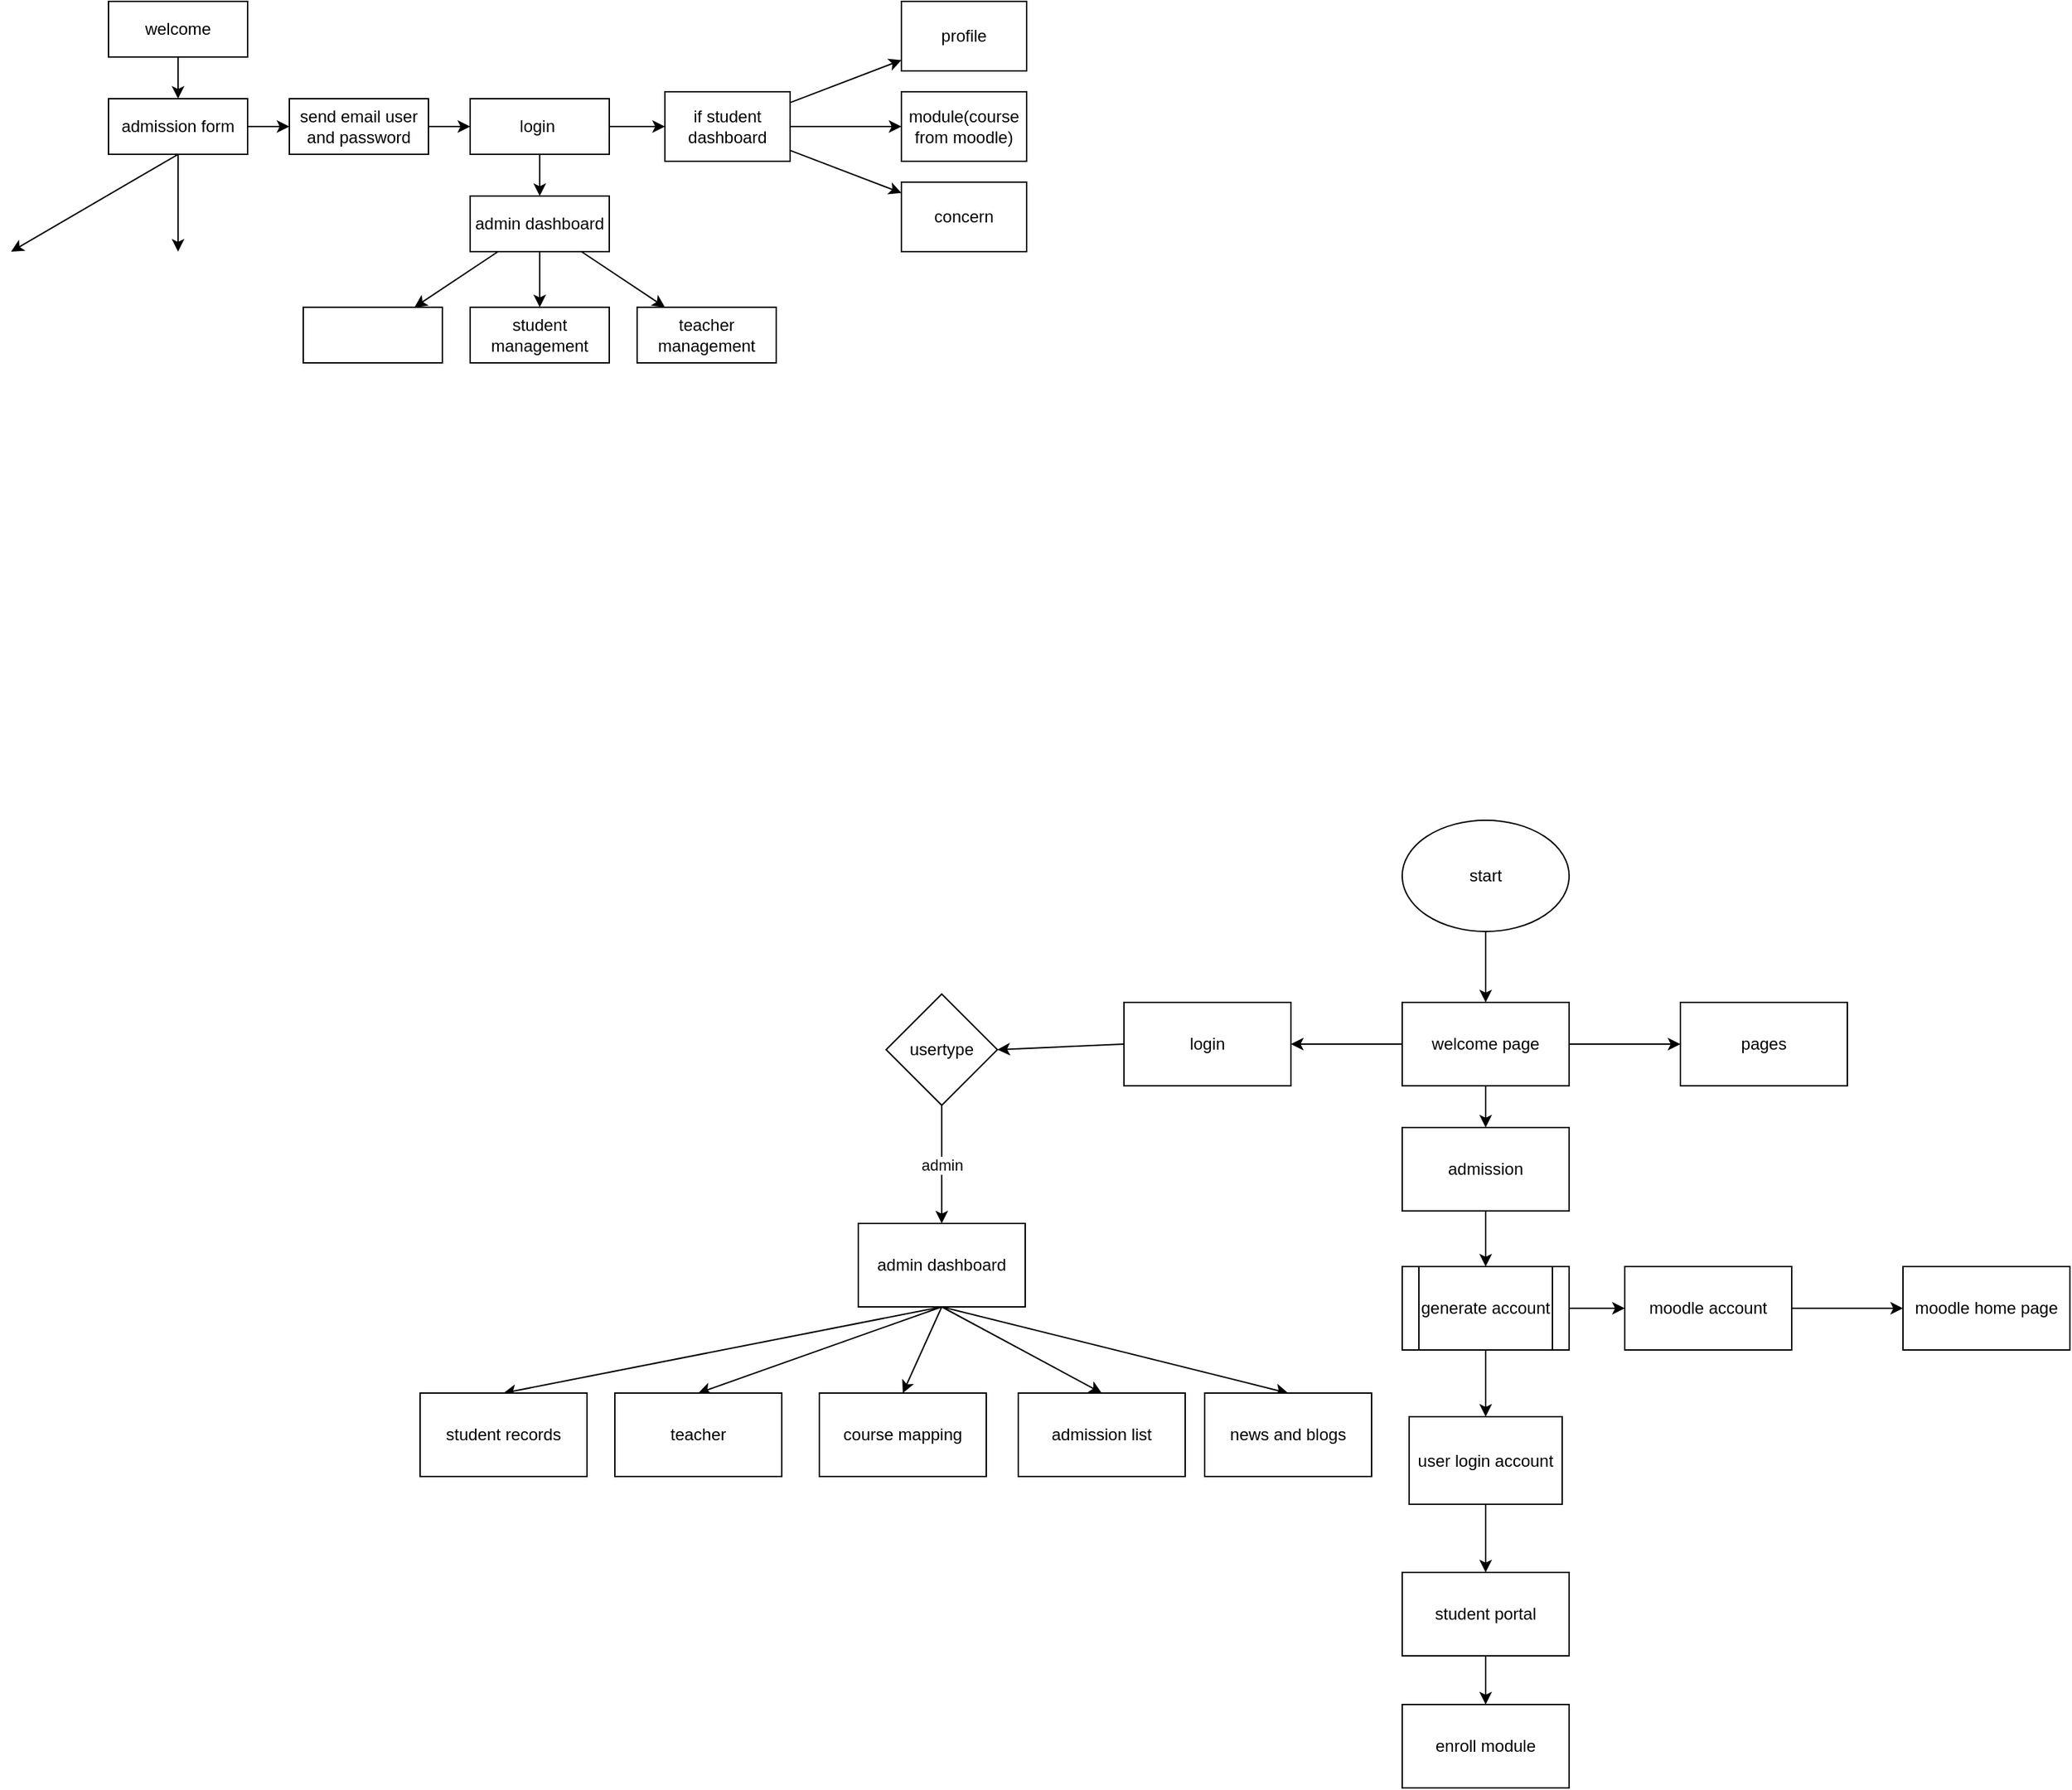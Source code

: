 <mxfile>
    <diagram id="f3CHkk4XysMcJxAFNISY" name="Page-1">
        <mxGraphModel dx="2782" dy="1750" grid="0" gridSize="10" guides="1" tooltips="1" connect="1" arrows="1" fold="1" page="0" pageScale="1" pageWidth="100" pageHeight="200" math="0" shadow="0">
            <root>
                <mxCell id="0"/>
                <mxCell id="1" parent="0"/>
                <mxCell id="6" style="edgeStyle=none;html=1;exitX=1;exitY=0.5;exitDx=0;exitDy=0;entryX=0;entryY=0.5;entryDx=0;entryDy=0;" parent="1" source="2" target="4" edge="1">
                    <mxGeometry relative="1" as="geometry"/>
                </mxCell>
                <mxCell id="32" style="edgeStyle=none;html=1;exitX=0.5;exitY=1;exitDx=0;exitDy=0;entryX=0.5;entryY=0;entryDx=0;entryDy=0;" parent="1" source="2" edge="1">
                    <mxGeometry relative="1" as="geometry">
                        <mxPoint x="-890" y="-590" as="targetPoint"/>
                    </mxGeometry>
                </mxCell>
                <mxCell id="33" style="edgeStyle=none;html=1;exitX=0.5;exitY=1;exitDx=0;exitDy=0;entryX=0.5;entryY=0;entryDx=0;entryDy=0;" parent="1" source="2" edge="1">
                    <mxGeometry relative="1" as="geometry">
                        <mxPoint x="-1010" y="-590" as="targetPoint"/>
                    </mxGeometry>
                </mxCell>
                <mxCell id="2" value="admission form" style="rounded=0;whiteSpace=wrap;html=1;" parent="1" vertex="1">
                    <mxGeometry x="-940" y="-700" width="100" height="40" as="geometry"/>
                </mxCell>
                <mxCell id="16" value="" style="edgeStyle=none;html=1;" parent="1" source="3" target="15" edge="1">
                    <mxGeometry relative="1" as="geometry"/>
                </mxCell>
                <mxCell id="18" value="" style="edgeStyle=none;html=1;" parent="1" source="3" target="17" edge="1">
                    <mxGeometry relative="1" as="geometry"/>
                </mxCell>
                <mxCell id="20" value="" style="edgeStyle=none;html=1;" parent="1" source="3" target="19" edge="1">
                    <mxGeometry relative="1" as="geometry"/>
                </mxCell>
                <mxCell id="3" value="if student&lt;br&gt;dashboard" style="rounded=0;whiteSpace=wrap;html=1;" parent="1" vertex="1">
                    <mxGeometry x="-540" y="-705" width="90" height="50" as="geometry"/>
                </mxCell>
                <mxCell id="7" style="edgeStyle=none;html=1;exitX=1;exitY=0.5;exitDx=0;exitDy=0;" parent="1" source="4" target="5" edge="1">
                    <mxGeometry relative="1" as="geometry"/>
                </mxCell>
                <mxCell id="4" value="send email user and password" style="rounded=0;whiteSpace=wrap;html=1;" parent="1" vertex="1">
                    <mxGeometry x="-810" y="-700" width="100" height="40" as="geometry"/>
                </mxCell>
                <mxCell id="8" style="edgeStyle=none;html=1;exitX=1;exitY=0.5;exitDx=0;exitDy=0;entryX=0;entryY=0.5;entryDx=0;entryDy=0;" parent="1" source="5" target="3" edge="1">
                    <mxGeometry relative="1" as="geometry"/>
                </mxCell>
                <mxCell id="23" style="edgeStyle=none;html=1;exitX=0.5;exitY=1;exitDx=0;exitDy=0;entryX=0.5;entryY=0;entryDx=0;entryDy=0;" parent="1" source="5" target="12" edge="1">
                    <mxGeometry relative="1" as="geometry"/>
                </mxCell>
                <mxCell id="5" value="login&amp;nbsp;" style="rounded=0;whiteSpace=wrap;html=1;" parent="1" vertex="1">
                    <mxGeometry x="-680" y="-700" width="100" height="40" as="geometry"/>
                </mxCell>
                <mxCell id="11" style="edgeStyle=none;html=1;exitX=0.5;exitY=1;exitDx=0;exitDy=0;entryX=0.5;entryY=0;entryDx=0;entryDy=0;" parent="1" source="10" target="2" edge="1">
                    <mxGeometry relative="1" as="geometry"/>
                </mxCell>
                <mxCell id="10" value="welcome" style="rounded=0;whiteSpace=wrap;html=1;" parent="1" vertex="1">
                    <mxGeometry x="-940" y="-770" width="100" height="40" as="geometry"/>
                </mxCell>
                <mxCell id="25" value="" style="edgeStyle=none;html=1;" parent="1" source="12" target="24" edge="1">
                    <mxGeometry relative="1" as="geometry"/>
                </mxCell>
                <mxCell id="27" value="" style="edgeStyle=none;html=1;" parent="1" source="12" target="26" edge="1">
                    <mxGeometry relative="1" as="geometry"/>
                </mxCell>
                <mxCell id="29" value="" style="edgeStyle=none;html=1;" parent="1" source="12" target="28" edge="1">
                    <mxGeometry relative="1" as="geometry"/>
                </mxCell>
                <mxCell id="12" value="admin dashboard" style="rounded=0;whiteSpace=wrap;html=1;" parent="1" vertex="1">
                    <mxGeometry x="-680" y="-630" width="100" height="40" as="geometry"/>
                </mxCell>
                <mxCell id="15" value="module(course from moodle)" style="rounded=0;whiteSpace=wrap;html=1;" parent="1" vertex="1">
                    <mxGeometry x="-370" y="-705" width="90" height="50" as="geometry"/>
                </mxCell>
                <mxCell id="17" value="concern" style="rounded=0;whiteSpace=wrap;html=1;" parent="1" vertex="1">
                    <mxGeometry x="-370" y="-640" width="90" height="50" as="geometry"/>
                </mxCell>
                <mxCell id="19" value="profile" style="rounded=0;whiteSpace=wrap;html=1;" parent="1" vertex="1">
                    <mxGeometry x="-370" y="-770" width="90" height="50" as="geometry"/>
                </mxCell>
                <mxCell id="24" value="student management" style="rounded=0;whiteSpace=wrap;html=1;" parent="1" vertex="1">
                    <mxGeometry x="-680" y="-550" width="100" height="40" as="geometry"/>
                </mxCell>
                <mxCell id="26" value="teacher management" style="rounded=0;whiteSpace=wrap;html=1;" parent="1" vertex="1">
                    <mxGeometry x="-560" y="-550" width="100" height="40" as="geometry"/>
                </mxCell>
                <mxCell id="28" value="" style="rounded=0;whiteSpace=wrap;html=1;" parent="1" vertex="1">
                    <mxGeometry x="-800" y="-550" width="100" height="40" as="geometry"/>
                </mxCell>
                <mxCell id="36" value="" style="edgeStyle=none;html=1;" edge="1" parent="1" source="34" target="35">
                    <mxGeometry relative="1" as="geometry"/>
                </mxCell>
                <mxCell id="50" value="" style="edgeStyle=none;html=1;" edge="1" parent="1" source="34" target="49">
                    <mxGeometry relative="1" as="geometry"/>
                </mxCell>
                <mxCell id="56" value="" style="edgeStyle=none;html=1;" edge="1" parent="1" source="34" target="55">
                    <mxGeometry relative="1" as="geometry"/>
                </mxCell>
                <mxCell id="34" value="welcome page" style="rounded=0;whiteSpace=wrap;html=1;" vertex="1" parent="1">
                    <mxGeometry x="-10" y="-50" width="120" height="60" as="geometry"/>
                </mxCell>
                <mxCell id="38" style="edgeStyle=none;html=1;exitX=0.5;exitY=1;exitDx=0;exitDy=0;entryX=0.5;entryY=0;entryDx=0;entryDy=0;" edge="1" parent="1" source="35" target="37">
                    <mxGeometry relative="1" as="geometry"/>
                </mxCell>
                <mxCell id="35" value="admission" style="rounded=0;whiteSpace=wrap;html=1;" vertex="1" parent="1">
                    <mxGeometry x="-10" y="40" width="120" height="60" as="geometry"/>
                </mxCell>
                <mxCell id="40" value="" style="edgeStyle=none;html=1;" edge="1" parent="1" source="37" target="39">
                    <mxGeometry relative="1" as="geometry"/>
                </mxCell>
                <mxCell id="44" value="" style="edgeStyle=none;html=1;" edge="1" parent="1" source="37" target="43">
                    <mxGeometry relative="1" as="geometry"/>
                </mxCell>
                <mxCell id="37" value="generate account" style="shape=process;whiteSpace=wrap;html=1;backgroundOutline=1;" vertex="1" parent="1">
                    <mxGeometry x="-10" y="140" width="120" height="60" as="geometry"/>
                </mxCell>
                <mxCell id="60" value="" style="edgeStyle=none;html=1;" edge="1" parent="1" source="39" target="59">
                    <mxGeometry relative="1" as="geometry"/>
                </mxCell>
                <mxCell id="39" value="moodle account" style="whiteSpace=wrap;html=1;" vertex="1" parent="1">
                    <mxGeometry x="150" y="140" width="120" height="60" as="geometry"/>
                </mxCell>
                <mxCell id="46" value="" style="edgeStyle=none;html=1;" edge="1" parent="1" source="43" target="45">
                    <mxGeometry relative="1" as="geometry"/>
                </mxCell>
                <mxCell id="43" value="user login account" style="whiteSpace=wrap;html=1;" vertex="1" parent="1">
                    <mxGeometry x="-5" y="248" width="110" height="63" as="geometry"/>
                </mxCell>
                <mxCell id="48" style="edgeStyle=none;html=1;exitX=0.5;exitY=1;exitDx=0;exitDy=0;entryX=0.5;entryY=0;entryDx=0;entryDy=0;" edge="1" parent="1" source="45" target="47">
                    <mxGeometry relative="1" as="geometry"/>
                </mxCell>
                <mxCell id="45" value="student portal" style="whiteSpace=wrap;html=1;" vertex="1" parent="1">
                    <mxGeometry x="-10" y="360" width="120" height="60" as="geometry"/>
                </mxCell>
                <mxCell id="47" value="enroll module" style="whiteSpace=wrap;html=1;" vertex="1" parent="1">
                    <mxGeometry x="-10" y="455" width="120" height="60" as="geometry"/>
                </mxCell>
                <mxCell id="52" style="edgeStyle=none;html=1;exitX=0;exitY=0.5;exitDx=0;exitDy=0;entryX=1;entryY=0.5;entryDx=0;entryDy=0;" edge="1" parent="1" source="49" target="51">
                    <mxGeometry relative="1" as="geometry"/>
                </mxCell>
                <mxCell id="49" value="login" style="whiteSpace=wrap;html=1;rounded=0;" vertex="1" parent="1">
                    <mxGeometry x="-210" y="-50" width="120" height="60" as="geometry"/>
                </mxCell>
                <mxCell id="54" value="admin" style="edgeStyle=none;html=1;" edge="1" parent="1" source="51" target="53">
                    <mxGeometry relative="1" as="geometry"/>
                </mxCell>
                <mxCell id="51" value="usertype" style="rhombus;whiteSpace=wrap;html=1;rounded=0;" vertex="1" parent="1">
                    <mxGeometry x="-381" y="-56" width="80" height="80" as="geometry"/>
                </mxCell>
                <mxCell id="62" style="edgeStyle=none;html=1;exitX=0.5;exitY=1;exitDx=0;exitDy=0;entryX=0.5;entryY=0;entryDx=0;entryDy=0;" edge="1" parent="1" source="53" target="61">
                    <mxGeometry relative="1" as="geometry"/>
                </mxCell>
                <mxCell id="64" style="edgeStyle=none;html=1;exitX=0.5;exitY=1;exitDx=0;exitDy=0;entryX=0.5;entryY=0;entryDx=0;entryDy=0;" edge="1" parent="1" source="53" target="63">
                    <mxGeometry relative="1" as="geometry"/>
                </mxCell>
                <mxCell id="66" style="edgeStyle=none;html=1;exitX=0.5;exitY=1;exitDx=0;exitDy=0;entryX=0.5;entryY=0;entryDx=0;entryDy=0;" edge="1" parent="1" source="53" target="65">
                    <mxGeometry relative="1" as="geometry"/>
                </mxCell>
                <mxCell id="68" style="edgeStyle=none;html=1;exitX=0.5;exitY=1;exitDx=0;exitDy=0;entryX=0.5;entryY=0;entryDx=0;entryDy=0;" edge="1" parent="1" source="53" target="67">
                    <mxGeometry relative="1" as="geometry"/>
                </mxCell>
                <mxCell id="71" style="edgeStyle=none;html=1;exitX=0.5;exitY=1;exitDx=0;exitDy=0;entryX=0.5;entryY=0;entryDx=0;entryDy=0;" edge="1" parent="1" source="53" target="70">
                    <mxGeometry relative="1" as="geometry"/>
                </mxCell>
                <mxCell id="53" value="admin dashboard" style="whiteSpace=wrap;html=1;rounded=0;" vertex="1" parent="1">
                    <mxGeometry x="-401" y="109" width="120" height="60" as="geometry"/>
                </mxCell>
                <mxCell id="55" value="pages" style="whiteSpace=wrap;html=1;rounded=0;" vertex="1" parent="1">
                    <mxGeometry x="190" y="-50" width="120" height="60" as="geometry"/>
                </mxCell>
                <mxCell id="58" style="edgeStyle=none;html=1;exitX=0.5;exitY=1;exitDx=0;exitDy=0;entryX=0.5;entryY=0;entryDx=0;entryDy=0;" edge="1" parent="1" source="57" target="34">
                    <mxGeometry relative="1" as="geometry"/>
                </mxCell>
                <mxCell id="57" value="start" style="ellipse;whiteSpace=wrap;html=1;" vertex="1" parent="1">
                    <mxGeometry x="-10" y="-181" width="120" height="80" as="geometry"/>
                </mxCell>
                <mxCell id="59" value="moodle home page" style="whiteSpace=wrap;html=1;" vertex="1" parent="1">
                    <mxGeometry x="350" y="140" width="120" height="60" as="geometry"/>
                </mxCell>
                <mxCell id="61" value="course mapping" style="rounded=0;whiteSpace=wrap;html=1;" vertex="1" parent="1">
                    <mxGeometry x="-429" y="231" width="120" height="60" as="geometry"/>
                </mxCell>
                <mxCell id="63" value="teacher" style="rounded=0;whiteSpace=wrap;html=1;" vertex="1" parent="1">
                    <mxGeometry x="-576" y="231" width="120" height="60" as="geometry"/>
                </mxCell>
                <mxCell id="65" value="admission list" style="rounded=0;whiteSpace=wrap;html=1;" vertex="1" parent="1">
                    <mxGeometry x="-286" y="231" width="120" height="60" as="geometry"/>
                </mxCell>
                <mxCell id="67" value="student records" style="rounded=0;whiteSpace=wrap;html=1;" vertex="1" parent="1">
                    <mxGeometry x="-716" y="231" width="120" height="60" as="geometry"/>
                </mxCell>
                <mxCell id="70" value="news and blogs" style="rounded=0;whiteSpace=wrap;html=1;" vertex="1" parent="1">
                    <mxGeometry x="-152" y="231" width="120" height="60" as="geometry"/>
                </mxCell>
            </root>
        </mxGraphModel>
    </diagram>
</mxfile>